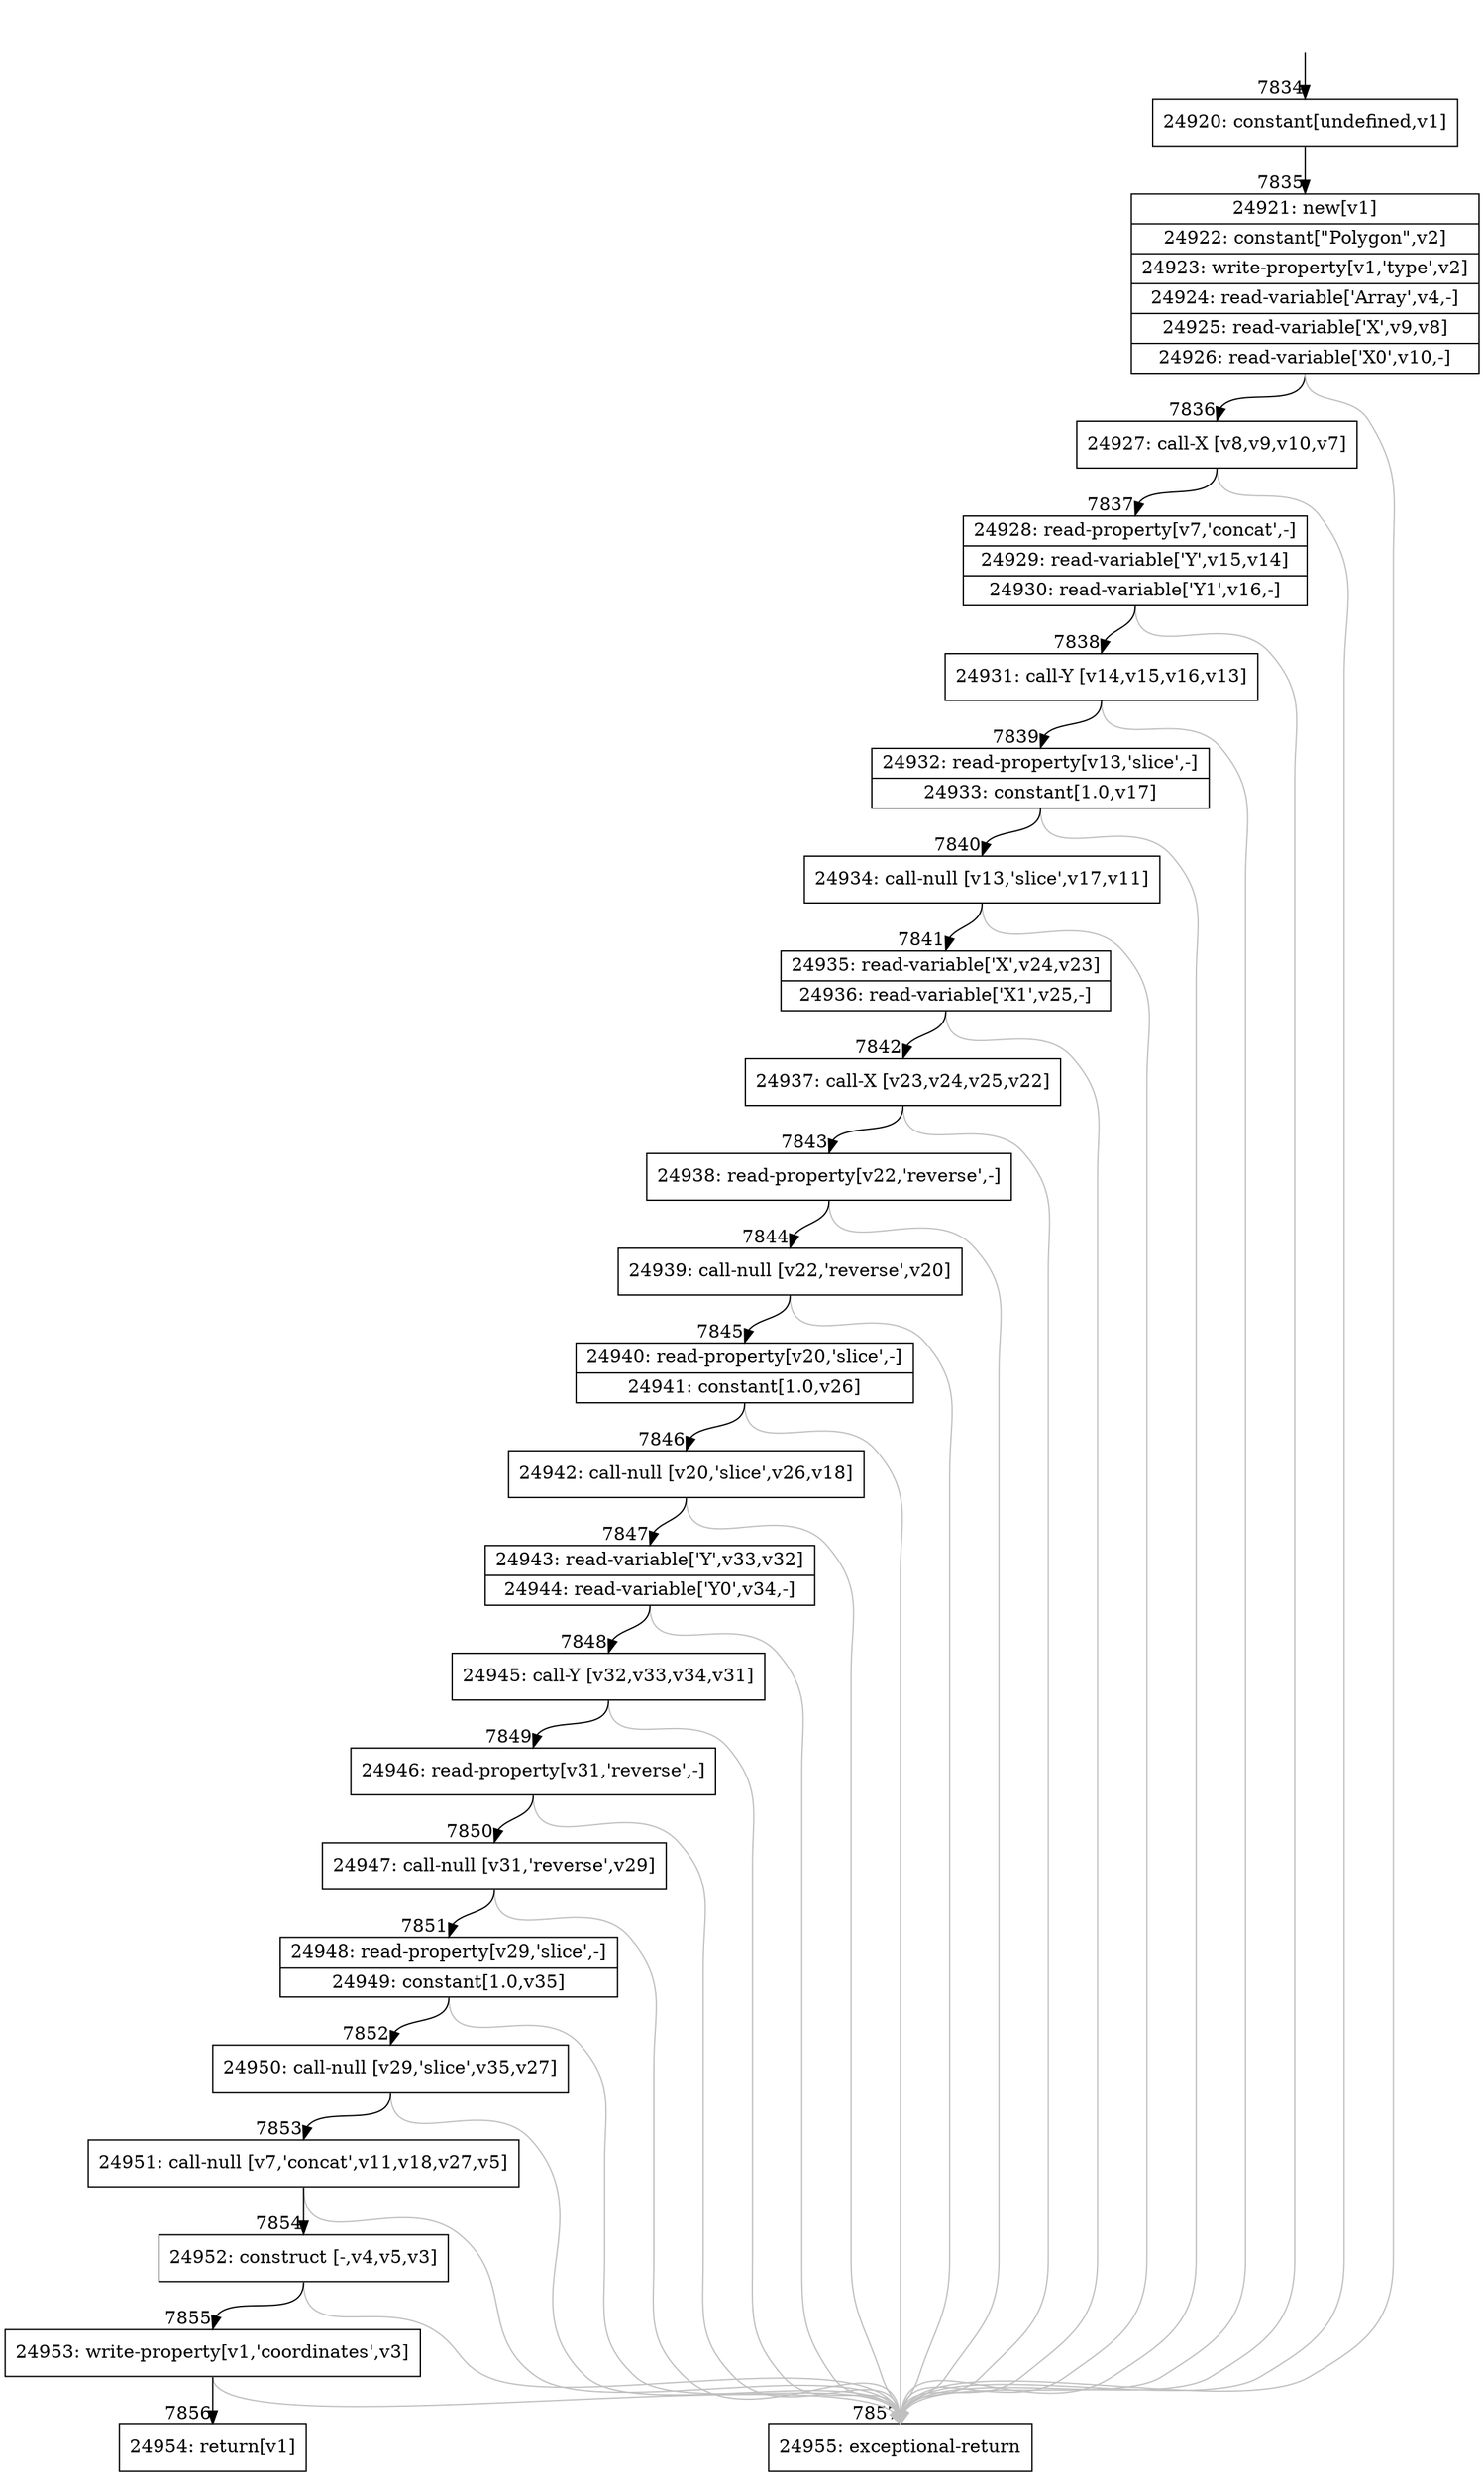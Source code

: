 digraph {
rankdir="TD"
BB_entry739[shape=none,label=""];
BB_entry739 -> BB7834 [tailport=s, headport=n, headlabel="    7834"]
BB7834 [shape=record label="{24920: constant[undefined,v1]}" ] 
BB7834 -> BB7835 [tailport=s, headport=n, headlabel="      7835"]
BB7835 [shape=record label="{24921: new[v1]|24922: constant[\"Polygon\",v2]|24923: write-property[v1,'type',v2]|24924: read-variable['Array',v4,-]|24925: read-variable['X',v9,v8]|24926: read-variable['X0',v10,-]}" ] 
BB7835 -> BB7836 [tailport=s, headport=n, headlabel="      7836"]
BB7835 -> BB7857 [tailport=s, headport=n, color=gray, headlabel="      7857"]
BB7836 [shape=record label="{24927: call-X [v8,v9,v10,v7]}" ] 
BB7836 -> BB7837 [tailport=s, headport=n, headlabel="      7837"]
BB7836 -> BB7857 [tailport=s, headport=n, color=gray]
BB7837 [shape=record label="{24928: read-property[v7,'concat',-]|24929: read-variable['Y',v15,v14]|24930: read-variable['Y1',v16,-]}" ] 
BB7837 -> BB7838 [tailport=s, headport=n, headlabel="      7838"]
BB7837 -> BB7857 [tailport=s, headport=n, color=gray]
BB7838 [shape=record label="{24931: call-Y [v14,v15,v16,v13]}" ] 
BB7838 -> BB7839 [tailport=s, headport=n, headlabel="      7839"]
BB7838 -> BB7857 [tailport=s, headport=n, color=gray]
BB7839 [shape=record label="{24932: read-property[v13,'slice',-]|24933: constant[1.0,v17]}" ] 
BB7839 -> BB7840 [tailport=s, headport=n, headlabel="      7840"]
BB7839 -> BB7857 [tailport=s, headport=n, color=gray]
BB7840 [shape=record label="{24934: call-null [v13,'slice',v17,v11]}" ] 
BB7840 -> BB7841 [tailport=s, headport=n, headlabel="      7841"]
BB7840 -> BB7857 [tailport=s, headport=n, color=gray]
BB7841 [shape=record label="{24935: read-variable['X',v24,v23]|24936: read-variable['X1',v25,-]}" ] 
BB7841 -> BB7842 [tailport=s, headport=n, headlabel="      7842"]
BB7841 -> BB7857 [tailport=s, headport=n, color=gray]
BB7842 [shape=record label="{24937: call-X [v23,v24,v25,v22]}" ] 
BB7842 -> BB7843 [tailport=s, headport=n, headlabel="      7843"]
BB7842 -> BB7857 [tailport=s, headport=n, color=gray]
BB7843 [shape=record label="{24938: read-property[v22,'reverse',-]}" ] 
BB7843 -> BB7844 [tailport=s, headport=n, headlabel="      7844"]
BB7843 -> BB7857 [tailport=s, headport=n, color=gray]
BB7844 [shape=record label="{24939: call-null [v22,'reverse',v20]}" ] 
BB7844 -> BB7845 [tailport=s, headport=n, headlabel="      7845"]
BB7844 -> BB7857 [tailport=s, headport=n, color=gray]
BB7845 [shape=record label="{24940: read-property[v20,'slice',-]|24941: constant[1.0,v26]}" ] 
BB7845 -> BB7846 [tailport=s, headport=n, headlabel="      7846"]
BB7845 -> BB7857 [tailport=s, headport=n, color=gray]
BB7846 [shape=record label="{24942: call-null [v20,'slice',v26,v18]}" ] 
BB7846 -> BB7847 [tailport=s, headport=n, headlabel="      7847"]
BB7846 -> BB7857 [tailport=s, headport=n, color=gray]
BB7847 [shape=record label="{24943: read-variable['Y',v33,v32]|24944: read-variable['Y0',v34,-]}" ] 
BB7847 -> BB7848 [tailport=s, headport=n, headlabel="      7848"]
BB7847 -> BB7857 [tailport=s, headport=n, color=gray]
BB7848 [shape=record label="{24945: call-Y [v32,v33,v34,v31]}" ] 
BB7848 -> BB7849 [tailport=s, headport=n, headlabel="      7849"]
BB7848 -> BB7857 [tailport=s, headport=n, color=gray]
BB7849 [shape=record label="{24946: read-property[v31,'reverse',-]}" ] 
BB7849 -> BB7850 [tailport=s, headport=n, headlabel="      7850"]
BB7849 -> BB7857 [tailport=s, headport=n, color=gray]
BB7850 [shape=record label="{24947: call-null [v31,'reverse',v29]}" ] 
BB7850 -> BB7851 [tailport=s, headport=n, headlabel="      7851"]
BB7850 -> BB7857 [tailport=s, headport=n, color=gray]
BB7851 [shape=record label="{24948: read-property[v29,'slice',-]|24949: constant[1.0,v35]}" ] 
BB7851 -> BB7852 [tailport=s, headport=n, headlabel="      7852"]
BB7851 -> BB7857 [tailport=s, headport=n, color=gray]
BB7852 [shape=record label="{24950: call-null [v29,'slice',v35,v27]}" ] 
BB7852 -> BB7853 [tailport=s, headport=n, headlabel="      7853"]
BB7852 -> BB7857 [tailport=s, headport=n, color=gray]
BB7853 [shape=record label="{24951: call-null [v7,'concat',v11,v18,v27,v5]}" ] 
BB7853 -> BB7854 [tailport=s, headport=n, headlabel="      7854"]
BB7853 -> BB7857 [tailport=s, headport=n, color=gray]
BB7854 [shape=record label="{24952: construct [-,v4,v5,v3]}" ] 
BB7854 -> BB7855 [tailport=s, headport=n, headlabel="      7855"]
BB7854 -> BB7857 [tailport=s, headport=n, color=gray]
BB7855 [shape=record label="{24953: write-property[v1,'coordinates',v3]}" ] 
BB7855 -> BB7856 [tailport=s, headport=n, headlabel="      7856"]
BB7855 -> BB7857 [tailport=s, headport=n, color=gray]
BB7856 [shape=record label="{24954: return[v1]}" ] 
BB7857 [shape=record label="{24955: exceptional-return}" ] 
//#$~ 4516
}

